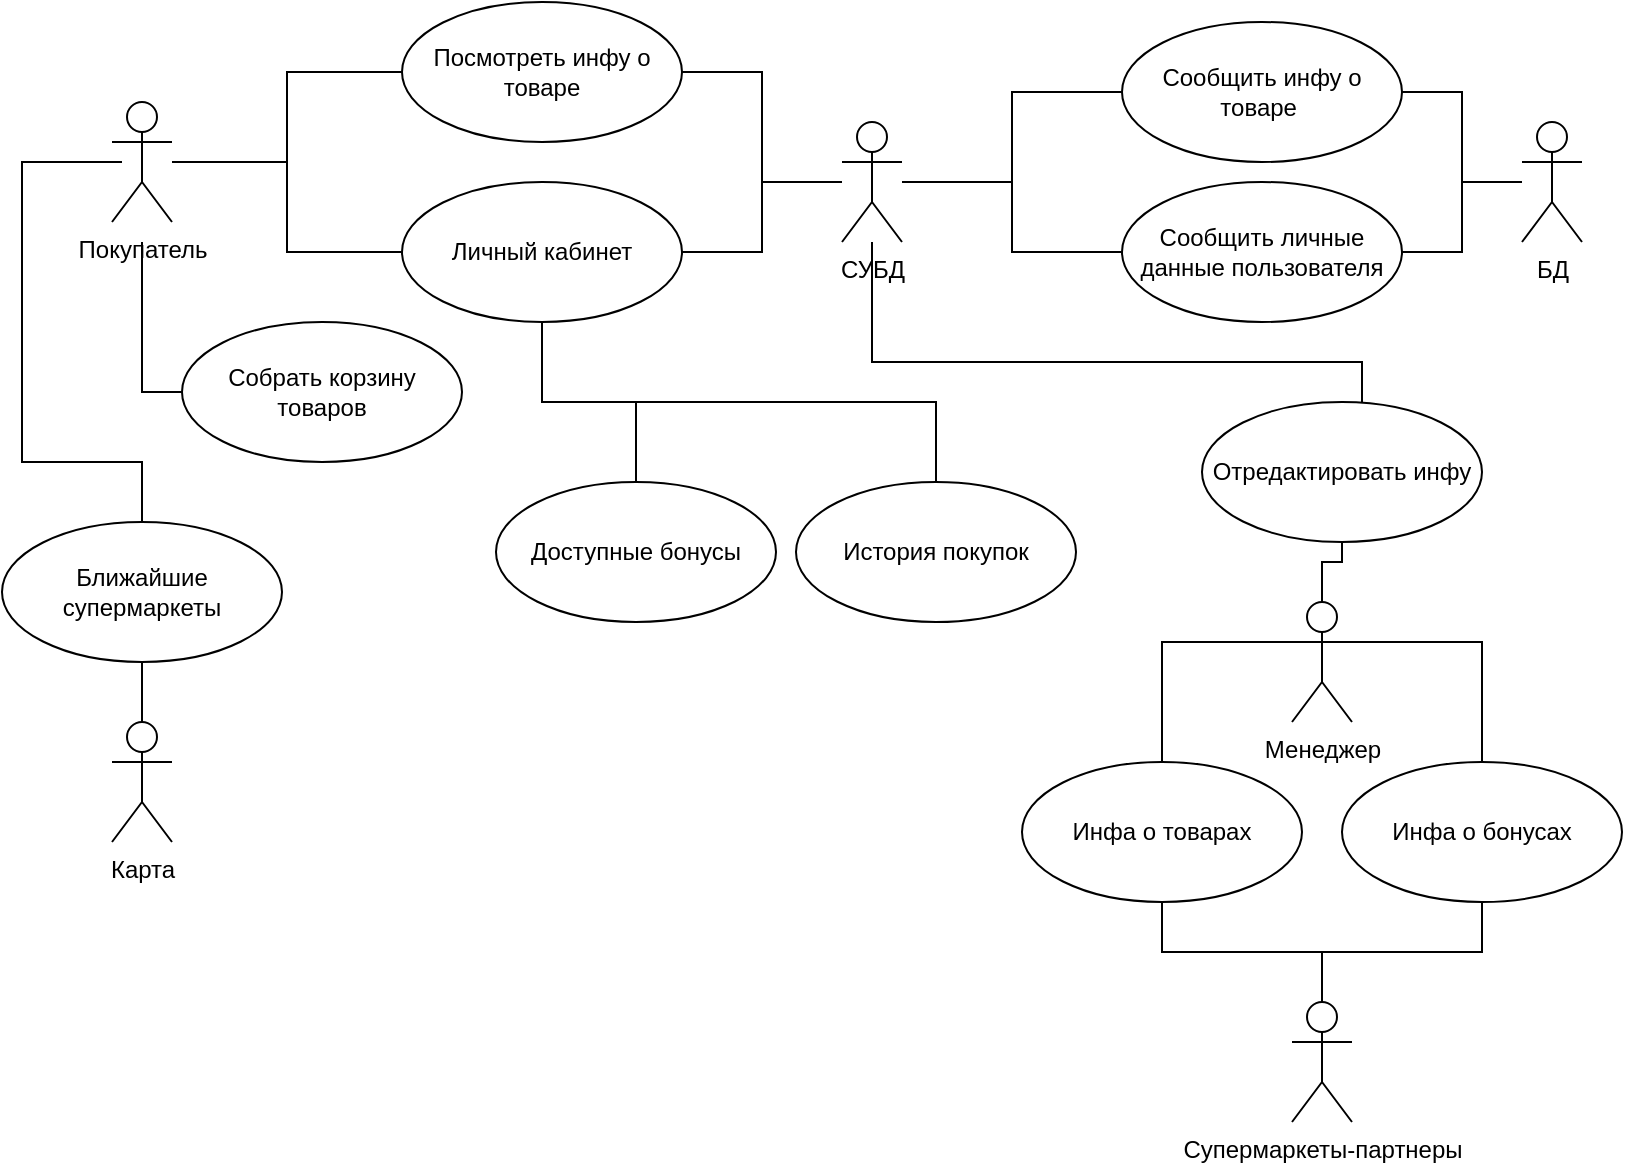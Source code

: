 <mxfile version="24.7.17">
  <diagram name="Page-1" id="ZS-6Qzis-Um-YGmL6244">
    <mxGraphModel dx="1050" dy="621" grid="1" gridSize="10" guides="1" tooltips="1" connect="1" arrows="1" fold="1" page="1" pageScale="1" pageWidth="827" pageHeight="1169" math="0" shadow="0">
      <root>
        <mxCell id="0" />
        <mxCell id="1" parent="0" />
        <mxCell id="-frnSLoXMxUf4W9Syrju-8" style="edgeStyle=orthogonalEdgeStyle;rounded=0;orthogonalLoop=1;jettySize=auto;html=1;exitX=0.5;exitY=1;exitDx=0;exitDy=0;" parent="1" edge="1">
          <mxGeometry relative="1" as="geometry">
            <mxPoint x="50" y="370" as="sourcePoint" />
            <mxPoint x="50" y="370" as="targetPoint" />
          </mxGeometry>
        </mxCell>
        <mxCell id="-frnSLoXMxUf4W9Syrju-23" style="edgeStyle=orthogonalEdgeStyle;rounded=0;orthogonalLoop=1;jettySize=auto;html=1;entryX=0;entryY=0.5;entryDx=0;entryDy=0;endArrow=none;endFill=0;" parent="1" source="-frnSLoXMxUf4W9Syrju-12" target="-frnSLoXMxUf4W9Syrju-16" edge="1">
          <mxGeometry relative="1" as="geometry">
            <mxPoint x="130" y="170" as="targetPoint" />
          </mxGeometry>
        </mxCell>
        <mxCell id="-frnSLoXMxUf4W9Syrju-24" style="edgeStyle=orthogonalEdgeStyle;rounded=0;orthogonalLoop=1;jettySize=auto;html=1;endArrow=none;endFill=0;" parent="1" target="-frnSLoXMxUf4W9Syrju-15" edge="1">
          <mxGeometry relative="1" as="geometry">
            <mxPoint x="70" y="90" as="sourcePoint" />
            <Array as="points">
              <mxPoint x="65" y="90" />
              <mxPoint x="20" y="90" />
              <mxPoint x="20" y="240" />
              <mxPoint x="80" y="240" />
            </Array>
          </mxGeometry>
        </mxCell>
        <mxCell id="-frnSLoXMxUf4W9Syrju-36" style="edgeStyle=orthogonalEdgeStyle;rounded=0;orthogonalLoop=1;jettySize=auto;html=1;entryX=0;entryY=0.5;entryDx=0;entryDy=0;endArrow=none;endFill=0;" parent="1" source="-frnSLoXMxUf4W9Syrju-12" target="-frnSLoXMxUf4W9Syrju-13" edge="1">
          <mxGeometry relative="1" as="geometry" />
        </mxCell>
        <mxCell id="-frnSLoXMxUf4W9Syrju-12" value="Покупатель" style="shape=umlActor;verticalLabelPosition=bottom;verticalAlign=top;html=1;" parent="1" vertex="1">
          <mxGeometry x="65" y="60" width="30" height="60" as="geometry" />
        </mxCell>
        <mxCell id="-frnSLoXMxUf4W9Syrju-73" style="edgeStyle=orthogonalEdgeStyle;rounded=0;orthogonalLoop=1;jettySize=auto;html=1;endArrow=none;endFill=0;" parent="1" source="-frnSLoXMxUf4W9Syrju-13" target="-frnSLoXMxUf4W9Syrju-29" edge="1">
          <mxGeometry relative="1" as="geometry" />
        </mxCell>
        <mxCell id="-frnSLoXMxUf4W9Syrju-13" value="Посмотреть инфу о товаре" style="ellipse;whiteSpace=wrap;html=1;" parent="1" vertex="1">
          <mxGeometry x="210" y="10" width="140" height="70" as="geometry" />
        </mxCell>
        <mxCell id="-frnSLoXMxUf4W9Syrju-14" value="Инфа о бонусах" style="ellipse;whiteSpace=wrap;html=1;" parent="1" vertex="1">
          <mxGeometry x="680" y="390" width="140" height="70" as="geometry" />
        </mxCell>
        <mxCell id="-frnSLoXMxUf4W9Syrju-15" value="Ближайшие супермаркеты" style="ellipse;whiteSpace=wrap;html=1;" parent="1" vertex="1">
          <mxGeometry x="10" y="270" width="140" height="70" as="geometry" />
        </mxCell>
        <mxCell id="-frnSLoXMxUf4W9Syrju-25" style="edgeStyle=orthogonalEdgeStyle;rounded=0;orthogonalLoop=1;jettySize=auto;html=1;entryX=0.5;entryY=0;entryDx=0;entryDy=0;endArrow=none;endFill=0;" parent="1" source="-frnSLoXMxUf4W9Syrju-16" target="-frnSLoXMxUf4W9Syrju-17" edge="1">
          <mxGeometry relative="1" as="geometry" />
        </mxCell>
        <mxCell id="-frnSLoXMxUf4W9Syrju-26" style="edgeStyle=orthogonalEdgeStyle;rounded=0;orthogonalLoop=1;jettySize=auto;html=1;entryX=0.5;entryY=0;entryDx=0;entryDy=0;exitX=0.5;exitY=1;exitDx=0;exitDy=0;strokeColor=default;endArrow=none;endFill=0;" parent="1" source="-frnSLoXMxUf4W9Syrju-16" target="-frnSLoXMxUf4W9Syrju-18" edge="1">
          <mxGeometry relative="1" as="geometry">
            <mxPoint x="300" y="164.75" as="sourcePoint" />
            <mxPoint x="330.503" y="230.001" as="targetPoint" />
          </mxGeometry>
        </mxCell>
        <mxCell id="-frnSLoXMxUf4W9Syrju-16" value="Личный кабинет" style="ellipse;whiteSpace=wrap;html=1;" parent="1" vertex="1">
          <mxGeometry x="210" y="100" width="140" height="70" as="geometry" />
        </mxCell>
        <mxCell id="-frnSLoXMxUf4W9Syrju-17" value="Доступные бонусы" style="ellipse;whiteSpace=wrap;html=1;" parent="1" vertex="1">
          <mxGeometry x="257" y="250" width="140" height="70" as="geometry" />
        </mxCell>
        <mxCell id="-frnSLoXMxUf4W9Syrju-18" value="История покупок" style="ellipse;whiteSpace=wrap;html=1;" parent="1" vertex="1">
          <mxGeometry x="407" y="250" width="140" height="70" as="geometry" />
        </mxCell>
        <mxCell id="-frnSLoXMxUf4W9Syrju-34" style="edgeStyle=orthogonalEdgeStyle;rounded=0;orthogonalLoop=1;jettySize=auto;html=1;entryX=1;entryY=0.5;entryDx=0;entryDy=0;endArrow=none;endFill=0;" parent="1" source="-frnSLoXMxUf4W9Syrju-29" target="-frnSLoXMxUf4W9Syrju-16" edge="1">
          <mxGeometry relative="1" as="geometry" />
        </mxCell>
        <mxCell id="-frnSLoXMxUf4W9Syrju-29" value="СУБД" style="shape=umlActor;verticalLabelPosition=bottom;verticalAlign=top;html=1;" parent="1" vertex="1">
          <mxGeometry x="430" y="70" width="30" height="60" as="geometry" />
        </mxCell>
        <mxCell id="-frnSLoXMxUf4W9Syrju-37" value="Инфа о товарах" style="ellipse;whiteSpace=wrap;html=1;" parent="1" vertex="1">
          <mxGeometry x="520" y="390" width="140" height="70" as="geometry" />
        </mxCell>
        <mxCell id="-frnSLoXMxUf4W9Syrju-39" style="edgeStyle=orthogonalEdgeStyle;rounded=0;orthogonalLoop=1;jettySize=auto;html=1;entryX=0.5;entryY=1;entryDx=0;entryDy=0;endArrow=none;endFill=0;" parent="1" source="-frnSLoXMxUf4W9Syrju-38" target="-frnSLoXMxUf4W9Syrju-37" edge="1">
          <mxGeometry relative="1" as="geometry" />
        </mxCell>
        <mxCell id="-frnSLoXMxUf4W9Syrju-40" style="edgeStyle=orthogonalEdgeStyle;rounded=0;orthogonalLoop=1;jettySize=auto;html=1;endArrow=none;endFill=0;" parent="1" source="-frnSLoXMxUf4W9Syrju-38" target="-frnSLoXMxUf4W9Syrju-14" edge="1">
          <mxGeometry relative="1" as="geometry" />
        </mxCell>
        <mxCell id="-frnSLoXMxUf4W9Syrju-38" value="Супермаркеты-партнеры" style="shape=umlActor;verticalLabelPosition=bottom;verticalAlign=top;html=1;" parent="1" vertex="1">
          <mxGeometry x="655" y="510" width="30" height="60" as="geometry" />
        </mxCell>
        <mxCell id="-frnSLoXMxUf4W9Syrju-41" value="БД" style="shape=umlActor;verticalLabelPosition=bottom;verticalAlign=top;html=1;" parent="1" vertex="1">
          <mxGeometry x="770" y="70" width="30" height="60" as="geometry" />
        </mxCell>
        <mxCell id="-frnSLoXMxUf4W9Syrju-43" style="edgeStyle=orthogonalEdgeStyle;rounded=0;orthogonalLoop=1;jettySize=auto;html=1;endArrow=none;endFill=0;" parent="1" source="-frnSLoXMxUf4W9Syrju-42" target="-frnSLoXMxUf4W9Syrju-29" edge="1">
          <mxGeometry relative="1" as="geometry" />
        </mxCell>
        <mxCell id="-frnSLoXMxUf4W9Syrju-44" style="edgeStyle=orthogonalEdgeStyle;rounded=0;orthogonalLoop=1;jettySize=auto;html=1;endArrow=none;endFill=0;" parent="1" source="-frnSLoXMxUf4W9Syrju-42" target="-frnSLoXMxUf4W9Syrju-41" edge="1">
          <mxGeometry relative="1" as="geometry" />
        </mxCell>
        <mxCell id="-frnSLoXMxUf4W9Syrju-42" value="Сообщить инфу о товаре&lt;span style=&quot;background-color: initial;&quot;&gt;&amp;nbsp;&lt;/span&gt;" style="ellipse;whiteSpace=wrap;html=1;" parent="1" vertex="1">
          <mxGeometry x="570" y="20" width="140" height="70" as="geometry" />
        </mxCell>
        <mxCell id="-frnSLoXMxUf4W9Syrju-48" style="edgeStyle=orthogonalEdgeStyle;rounded=0;orthogonalLoop=1;jettySize=auto;html=1;endArrow=none;endFill=0;" parent="1" source="-frnSLoXMxUf4W9Syrju-45" target="-frnSLoXMxUf4W9Syrju-41" edge="1">
          <mxGeometry relative="1" as="geometry" />
        </mxCell>
        <mxCell id="-frnSLoXMxUf4W9Syrju-51" style="edgeStyle=orthogonalEdgeStyle;rounded=0;orthogonalLoop=1;jettySize=auto;html=1;endArrow=none;endFill=0;" parent="1" source="-frnSLoXMxUf4W9Syrju-45" target="-frnSLoXMxUf4W9Syrju-29" edge="1">
          <mxGeometry relative="1" as="geometry" />
        </mxCell>
        <mxCell id="-frnSLoXMxUf4W9Syrju-45" value="Сообщить личные данные пользователя" style="ellipse;whiteSpace=wrap;html=1;" parent="1" vertex="1">
          <mxGeometry x="570" y="100" width="140" height="70" as="geometry" />
        </mxCell>
        <mxCell id="-frnSLoXMxUf4W9Syrju-56" style="edgeStyle=orthogonalEdgeStyle;rounded=0;orthogonalLoop=1;jettySize=auto;html=1;endArrow=none;endFill=0;" parent="1" source="-frnSLoXMxUf4W9Syrju-52" target="-frnSLoXMxUf4W9Syrju-55" edge="1">
          <mxGeometry relative="1" as="geometry" />
        </mxCell>
        <mxCell id="-frnSLoXMxUf4W9Syrju-52" value="Менеджер" style="shape=umlActor;verticalLabelPosition=bottom;verticalAlign=top;html=1;" parent="1" vertex="1">
          <mxGeometry x="655" y="310" width="30" height="60" as="geometry" />
        </mxCell>
        <mxCell id="-frnSLoXMxUf4W9Syrju-53" style="edgeStyle=orthogonalEdgeStyle;rounded=0;orthogonalLoop=1;jettySize=auto;html=1;entryX=0;entryY=0.333;entryDx=0;entryDy=0;entryPerimeter=0;endArrow=none;endFill=0;" parent="1" source="-frnSLoXMxUf4W9Syrju-37" target="-frnSLoXMxUf4W9Syrju-52" edge="1">
          <mxGeometry relative="1" as="geometry" />
        </mxCell>
        <mxCell id="CL8F12Ku2pKEsv4tFXbH-1" style="edgeStyle=orthogonalEdgeStyle;rounded=0;orthogonalLoop=1;jettySize=auto;html=1;endArrow=none;endFill=0;" edge="1" parent="1" source="-frnSLoXMxUf4W9Syrju-55" target="-frnSLoXMxUf4W9Syrju-29">
          <mxGeometry relative="1" as="geometry">
            <Array as="points">
              <mxPoint x="690" y="190" />
              <mxPoint x="445" y="190" />
            </Array>
          </mxGeometry>
        </mxCell>
        <mxCell id="-frnSLoXMxUf4W9Syrju-55" value="Отредактировать инфу" style="ellipse;whiteSpace=wrap;html=1;" parent="1" vertex="1">
          <mxGeometry x="610" y="210" width="140" height="70" as="geometry" />
        </mxCell>
        <mxCell id="-frnSLoXMxUf4W9Syrju-64" style="edgeStyle=orthogonalEdgeStyle;rounded=0;orthogonalLoop=1;jettySize=auto;html=1;endArrow=none;endFill=0;" parent="1" source="-frnSLoXMxUf4W9Syrju-63" target="-frnSLoXMxUf4W9Syrju-15" edge="1">
          <mxGeometry relative="1" as="geometry" />
        </mxCell>
        <mxCell id="-frnSLoXMxUf4W9Syrju-63" value="Карта" style="shape=umlActor;verticalLabelPosition=bottom;verticalAlign=top;html=1;" parent="1" vertex="1">
          <mxGeometry x="65" y="370" width="30" height="60" as="geometry" />
        </mxCell>
        <mxCell id="-frnSLoXMxUf4W9Syrju-66" style="edgeStyle=orthogonalEdgeStyle;rounded=0;orthogonalLoop=1;jettySize=auto;html=1;entryX=1;entryY=0.333;entryDx=0;entryDy=0;entryPerimeter=0;endArrow=none;endFill=0;" parent="1" source="-frnSLoXMxUf4W9Syrju-14" target="-frnSLoXMxUf4W9Syrju-52" edge="1">
          <mxGeometry relative="1" as="geometry" />
        </mxCell>
        <mxCell id="-frnSLoXMxUf4W9Syrju-71" style="edgeStyle=orthogonalEdgeStyle;rounded=0;orthogonalLoop=1;jettySize=auto;html=1;endArrow=none;endFill=0;" parent="1" source="-frnSLoXMxUf4W9Syrju-67" edge="1">
          <mxGeometry relative="1" as="geometry">
            <mxPoint x="80" y="130" as="targetPoint" />
          </mxGeometry>
        </mxCell>
        <mxCell id="-frnSLoXMxUf4W9Syrju-67" value="Собрать корзину товаров" style="ellipse;whiteSpace=wrap;html=1;" parent="1" vertex="1">
          <mxGeometry x="100" y="170" width="140" height="70" as="geometry" />
        </mxCell>
      </root>
    </mxGraphModel>
  </diagram>
</mxfile>
